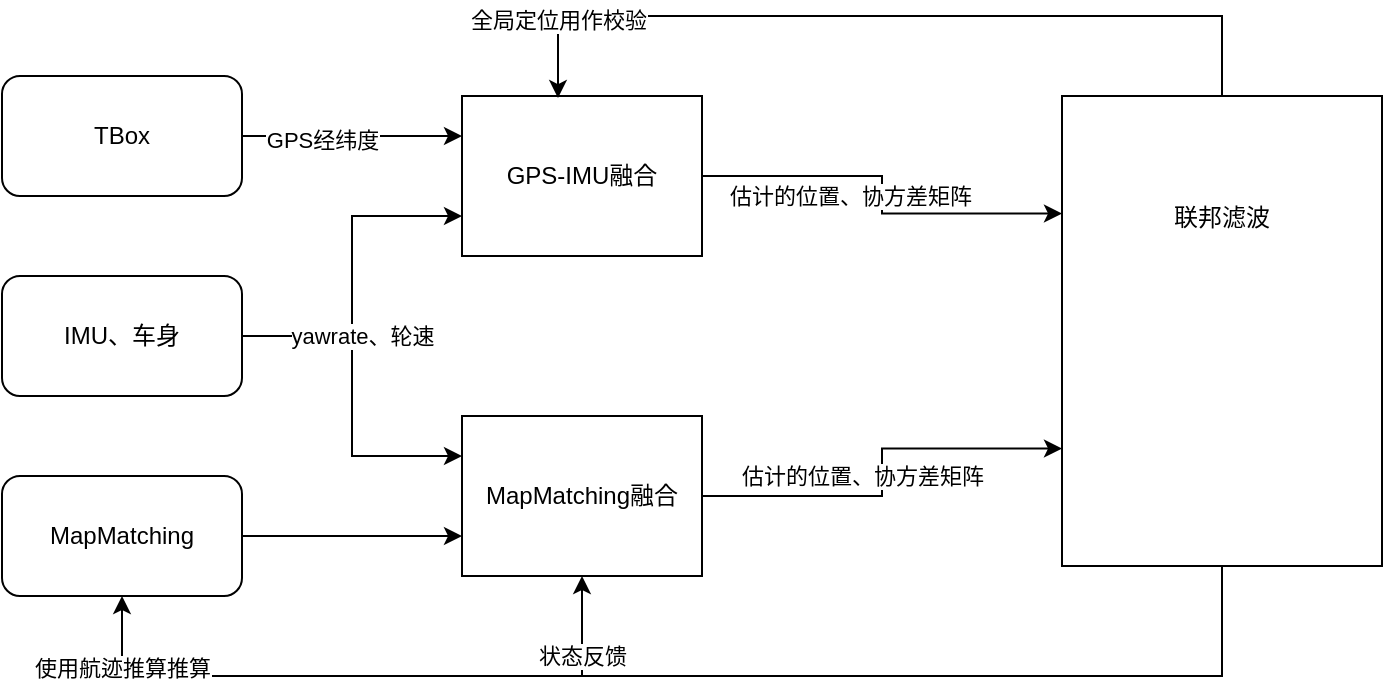 <mxfile version="13.6.2" type="github">
  <diagram id="3m96XGyh1uDXP2oZvFHU" name="Page-1">
    <mxGraphModel dx="717" dy="395" grid="1" gridSize="10" guides="1" tooltips="1" connect="1" arrows="1" fold="1" page="1" pageScale="1" pageWidth="827" pageHeight="1169" math="0" shadow="0">
      <root>
        <mxCell id="0" />
        <mxCell id="1" parent="0" />
        <mxCell id="E3IpSrGtJD2uuIw3716h-13" style="edgeStyle=orthogonalEdgeStyle;rounded=0;orthogonalLoop=1;jettySize=auto;html=1;entryX=0;entryY=0.25;entryDx=0;entryDy=0;" edge="1" parent="1" source="E3IpSrGtJD2uuIw3716h-1" target="E3IpSrGtJD2uuIw3716h-2">
          <mxGeometry relative="1" as="geometry" />
        </mxCell>
        <mxCell id="E3IpSrGtJD2uuIw3716h-23" value="估计的位置、协方差矩阵" style="edgeLabel;html=1;align=center;verticalAlign=middle;resizable=0;points=[];" vertex="1" connectable="0" parent="E3IpSrGtJD2uuIw3716h-13">
          <mxGeometry x="-0.307" y="1" relative="1" as="geometry">
            <mxPoint x="5" y="11" as="offset" />
          </mxGeometry>
        </mxCell>
        <mxCell id="E3IpSrGtJD2uuIw3716h-1" value="GPS-IMU融合" style="rounded=0;whiteSpace=wrap;html=1;" vertex="1" parent="1">
          <mxGeometry x="340" y="160" width="120" height="80" as="geometry" />
        </mxCell>
        <mxCell id="E3IpSrGtJD2uuIw3716h-15" style="edgeStyle=orthogonalEdgeStyle;rounded=0;orthogonalLoop=1;jettySize=auto;html=1;entryX=0.5;entryY=1;entryDx=0;entryDy=0;exitX=0.5;exitY=1;exitDx=0;exitDy=0;" edge="1" parent="1" source="E3IpSrGtJD2uuIw3716h-2" target="E3IpSrGtJD2uuIw3716h-9">
          <mxGeometry relative="1" as="geometry">
            <Array as="points">
              <mxPoint x="720" y="450" />
              <mxPoint x="400" y="450" />
            </Array>
          </mxGeometry>
        </mxCell>
        <mxCell id="E3IpSrGtJD2uuIw3716h-19" value="状态反馈" style="edgeLabel;html=1;align=center;verticalAlign=middle;resizable=0;points=[];" vertex="1" connectable="0" parent="E3IpSrGtJD2uuIw3716h-15">
          <mxGeometry x="0.814" relative="1" as="geometry">
            <mxPoint as="offset" />
          </mxGeometry>
        </mxCell>
        <mxCell id="E3IpSrGtJD2uuIw3716h-16" style="edgeStyle=orthogonalEdgeStyle;rounded=0;orthogonalLoop=1;jettySize=auto;html=1;entryX=0.5;entryY=1;entryDx=0;entryDy=0;" edge="1" parent="1" source="E3IpSrGtJD2uuIw3716h-2" target="E3IpSrGtJD2uuIw3716h-6">
          <mxGeometry relative="1" as="geometry">
            <Array as="points">
              <mxPoint x="720" y="450" />
              <mxPoint x="170" y="450" />
            </Array>
          </mxGeometry>
        </mxCell>
        <mxCell id="E3IpSrGtJD2uuIw3716h-18" value="使用航迹推算推算" style="edgeLabel;html=1;align=center;verticalAlign=middle;resizable=0;points=[];" vertex="1" connectable="0" parent="E3IpSrGtJD2uuIw3716h-16">
          <mxGeometry x="0.879" y="-4" relative="1" as="geometry">
            <mxPoint x="-4" y="-3" as="offset" />
          </mxGeometry>
        </mxCell>
        <mxCell id="E3IpSrGtJD2uuIw3716h-17" style="edgeStyle=orthogonalEdgeStyle;rounded=0;orthogonalLoop=1;jettySize=auto;html=1;entryX=0.4;entryY=0.013;entryDx=0;entryDy=0;entryPerimeter=0;" edge="1" parent="1" source="E3IpSrGtJD2uuIw3716h-2" target="E3IpSrGtJD2uuIw3716h-1">
          <mxGeometry relative="1" as="geometry">
            <Array as="points">
              <mxPoint x="720" y="120" />
              <mxPoint x="388" y="120" />
            </Array>
          </mxGeometry>
        </mxCell>
        <mxCell id="E3IpSrGtJD2uuIw3716h-20" value="全局定位用作校验" style="edgeLabel;html=1;align=center;verticalAlign=middle;resizable=0;points=[];" vertex="1" connectable="0" parent="E3IpSrGtJD2uuIw3716h-17">
          <mxGeometry x="0.81" relative="1" as="geometry">
            <mxPoint as="offset" />
          </mxGeometry>
        </mxCell>
        <mxCell id="E3IpSrGtJD2uuIw3716h-2" value="联邦滤波&lt;br&gt;&lt;br&gt;&lt;br&gt;&lt;br&gt;&lt;br&gt;&lt;br&gt;&lt;br&gt;&lt;br&gt;&lt;br&gt;" style="rounded=0;whiteSpace=wrap;html=1;" vertex="1" parent="1">
          <mxGeometry x="640" y="160" width="160" height="235" as="geometry" />
        </mxCell>
        <mxCell id="E3IpSrGtJD2uuIw3716h-7" style="edgeStyle=orthogonalEdgeStyle;rounded=0;orthogonalLoop=1;jettySize=auto;html=1;exitX=1;exitY=0.5;exitDx=0;exitDy=0;entryX=0;entryY=0.25;entryDx=0;entryDy=0;" edge="1" parent="1" source="E3IpSrGtJD2uuIw3716h-3" target="E3IpSrGtJD2uuIw3716h-1">
          <mxGeometry relative="1" as="geometry" />
        </mxCell>
        <mxCell id="E3IpSrGtJD2uuIw3716h-21" value="GPS经纬度" style="edgeLabel;html=1;align=center;verticalAlign=middle;resizable=0;points=[];" vertex="1" connectable="0" parent="E3IpSrGtJD2uuIw3716h-7">
          <mxGeometry x="-0.279" y="-2" relative="1" as="geometry">
            <mxPoint as="offset" />
          </mxGeometry>
        </mxCell>
        <mxCell id="E3IpSrGtJD2uuIw3716h-3" value="TBox" style="rounded=1;whiteSpace=wrap;html=1;" vertex="1" parent="1">
          <mxGeometry x="110" y="150" width="120" height="60" as="geometry" />
        </mxCell>
        <mxCell id="E3IpSrGtJD2uuIw3716h-8" style="edgeStyle=orthogonalEdgeStyle;rounded=0;orthogonalLoop=1;jettySize=auto;html=1;entryX=0;entryY=0.75;entryDx=0;entryDy=0;" edge="1" parent="1" source="E3IpSrGtJD2uuIw3716h-5" target="E3IpSrGtJD2uuIw3716h-1">
          <mxGeometry relative="1" as="geometry" />
        </mxCell>
        <mxCell id="E3IpSrGtJD2uuIw3716h-11" style="edgeStyle=orthogonalEdgeStyle;rounded=0;orthogonalLoop=1;jettySize=auto;html=1;entryX=0;entryY=0.25;entryDx=0;entryDy=0;" edge="1" parent="1" source="E3IpSrGtJD2uuIw3716h-5" target="E3IpSrGtJD2uuIw3716h-9">
          <mxGeometry relative="1" as="geometry" />
        </mxCell>
        <mxCell id="E3IpSrGtJD2uuIw3716h-22" value="yawrate、轮速" style="edgeLabel;html=1;align=center;verticalAlign=middle;resizable=0;points=[];" vertex="1" connectable="0" parent="E3IpSrGtJD2uuIw3716h-11">
          <mxGeometry x="-0.514" y="1" relative="1" as="geometry">
            <mxPoint x="18.33" y="1" as="offset" />
          </mxGeometry>
        </mxCell>
        <mxCell id="E3IpSrGtJD2uuIw3716h-5" value="IMU、车身" style="rounded=1;whiteSpace=wrap;html=1;" vertex="1" parent="1">
          <mxGeometry x="110" y="250" width="120" height="60" as="geometry" />
        </mxCell>
        <mxCell id="E3IpSrGtJD2uuIw3716h-12" style="edgeStyle=orthogonalEdgeStyle;rounded=0;orthogonalLoop=1;jettySize=auto;html=1;entryX=0;entryY=0.75;entryDx=0;entryDy=0;" edge="1" parent="1" source="E3IpSrGtJD2uuIw3716h-6" target="E3IpSrGtJD2uuIw3716h-9">
          <mxGeometry relative="1" as="geometry" />
        </mxCell>
        <mxCell id="E3IpSrGtJD2uuIw3716h-6" value="MapMatching" style="rounded=1;whiteSpace=wrap;html=1;" vertex="1" parent="1">
          <mxGeometry x="110" y="350" width="120" height="60" as="geometry" />
        </mxCell>
        <mxCell id="E3IpSrGtJD2uuIw3716h-14" style="edgeStyle=orthogonalEdgeStyle;rounded=0;orthogonalLoop=1;jettySize=auto;html=1;entryX=0;entryY=0.75;entryDx=0;entryDy=0;" edge="1" parent="1" source="E3IpSrGtJD2uuIw3716h-9" target="E3IpSrGtJD2uuIw3716h-2">
          <mxGeometry relative="1" as="geometry" />
        </mxCell>
        <mxCell id="E3IpSrGtJD2uuIw3716h-25" value="估计的位置、协方差矩阵" style="edgeLabel;html=1;align=center;verticalAlign=middle;resizable=0;points=[];" vertex="1" connectable="0" parent="E3IpSrGtJD2uuIw3716h-14">
          <mxGeometry x="-0.376" y="-2" relative="1" as="geometry">
            <mxPoint x="16.67" y="-12" as="offset" />
          </mxGeometry>
        </mxCell>
        <mxCell id="E3IpSrGtJD2uuIw3716h-9" value="MapMatching融合" style="rounded=0;whiteSpace=wrap;html=1;" vertex="1" parent="1">
          <mxGeometry x="340" y="320" width="120" height="80" as="geometry" />
        </mxCell>
      </root>
    </mxGraphModel>
  </diagram>
</mxfile>

